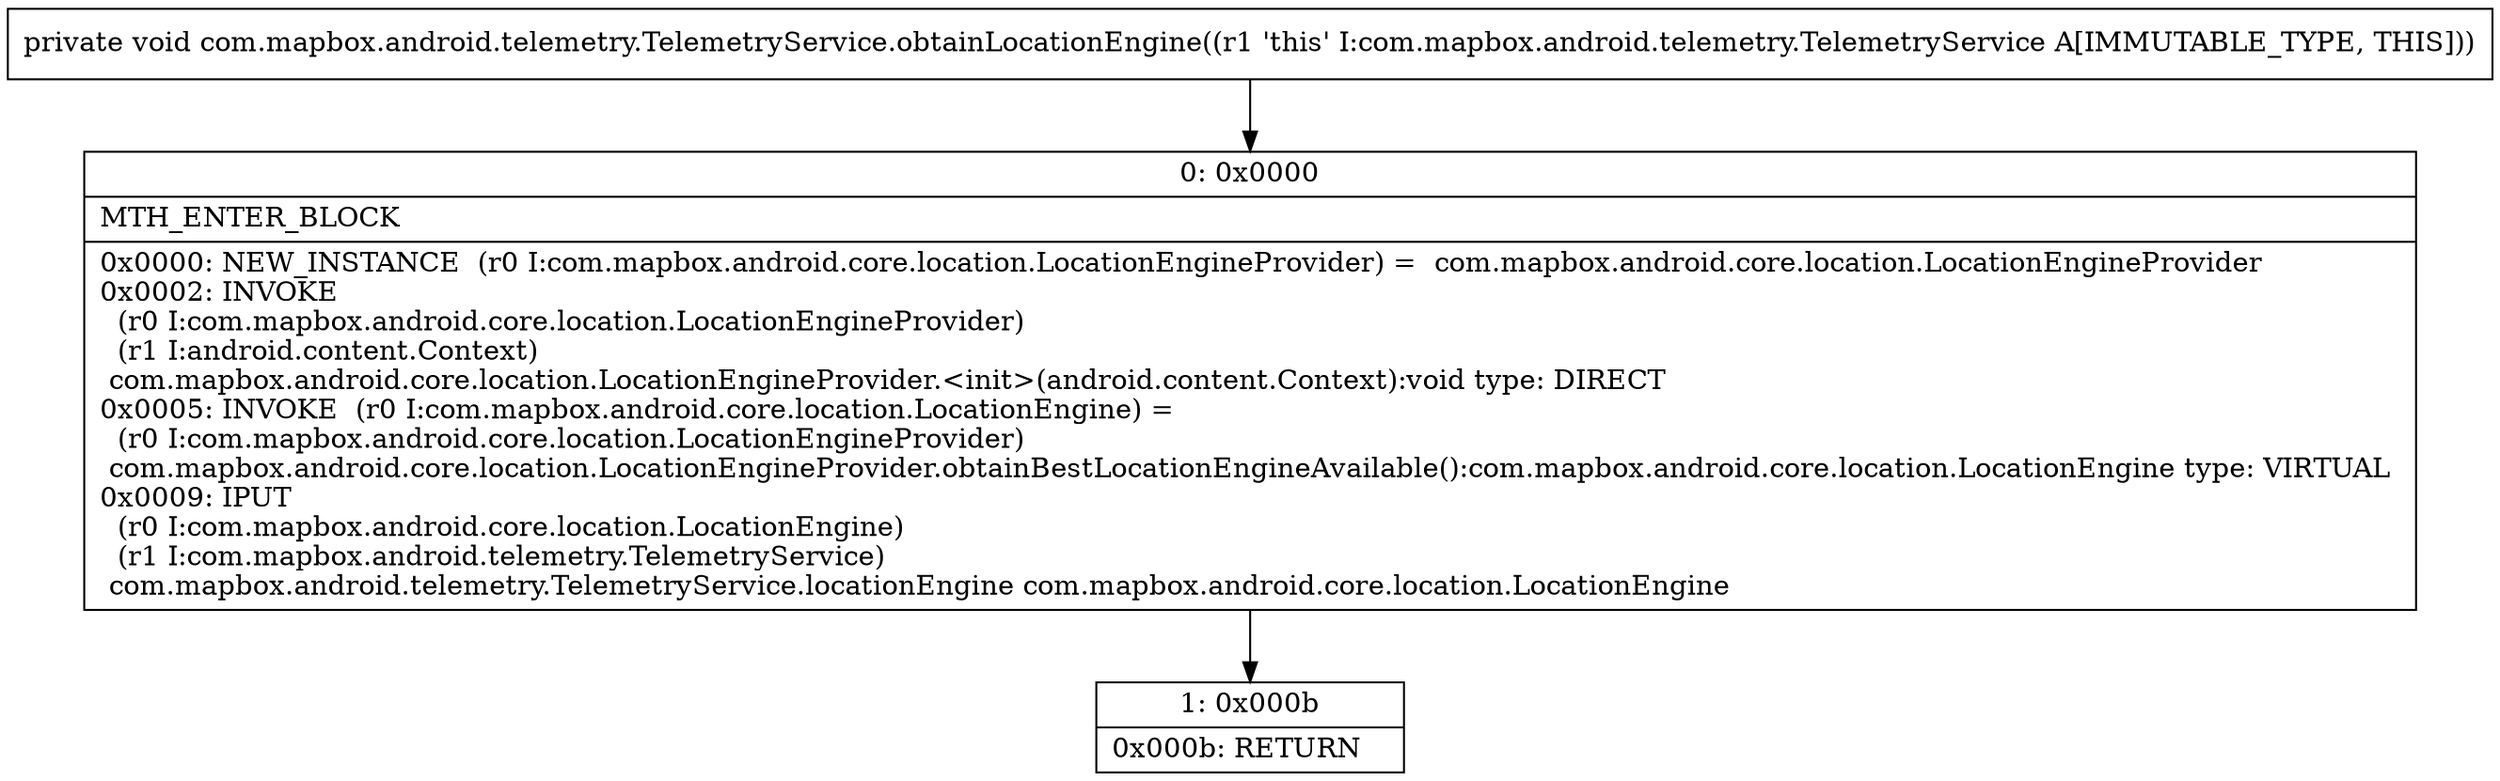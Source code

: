 digraph "CFG forcom.mapbox.android.telemetry.TelemetryService.obtainLocationEngine()V" {
Node_0 [shape=record,label="{0\:\ 0x0000|MTH_ENTER_BLOCK\l|0x0000: NEW_INSTANCE  (r0 I:com.mapbox.android.core.location.LocationEngineProvider) =  com.mapbox.android.core.location.LocationEngineProvider \l0x0002: INVOKE  \l  (r0 I:com.mapbox.android.core.location.LocationEngineProvider)\l  (r1 I:android.content.Context)\l com.mapbox.android.core.location.LocationEngineProvider.\<init\>(android.content.Context):void type: DIRECT \l0x0005: INVOKE  (r0 I:com.mapbox.android.core.location.LocationEngine) = \l  (r0 I:com.mapbox.android.core.location.LocationEngineProvider)\l com.mapbox.android.core.location.LocationEngineProvider.obtainBestLocationEngineAvailable():com.mapbox.android.core.location.LocationEngine type: VIRTUAL \l0x0009: IPUT  \l  (r0 I:com.mapbox.android.core.location.LocationEngine)\l  (r1 I:com.mapbox.android.telemetry.TelemetryService)\l com.mapbox.android.telemetry.TelemetryService.locationEngine com.mapbox.android.core.location.LocationEngine \l}"];
Node_1 [shape=record,label="{1\:\ 0x000b|0x000b: RETURN   \l}"];
MethodNode[shape=record,label="{private void com.mapbox.android.telemetry.TelemetryService.obtainLocationEngine((r1 'this' I:com.mapbox.android.telemetry.TelemetryService A[IMMUTABLE_TYPE, THIS])) }"];
MethodNode -> Node_0;
Node_0 -> Node_1;
}

